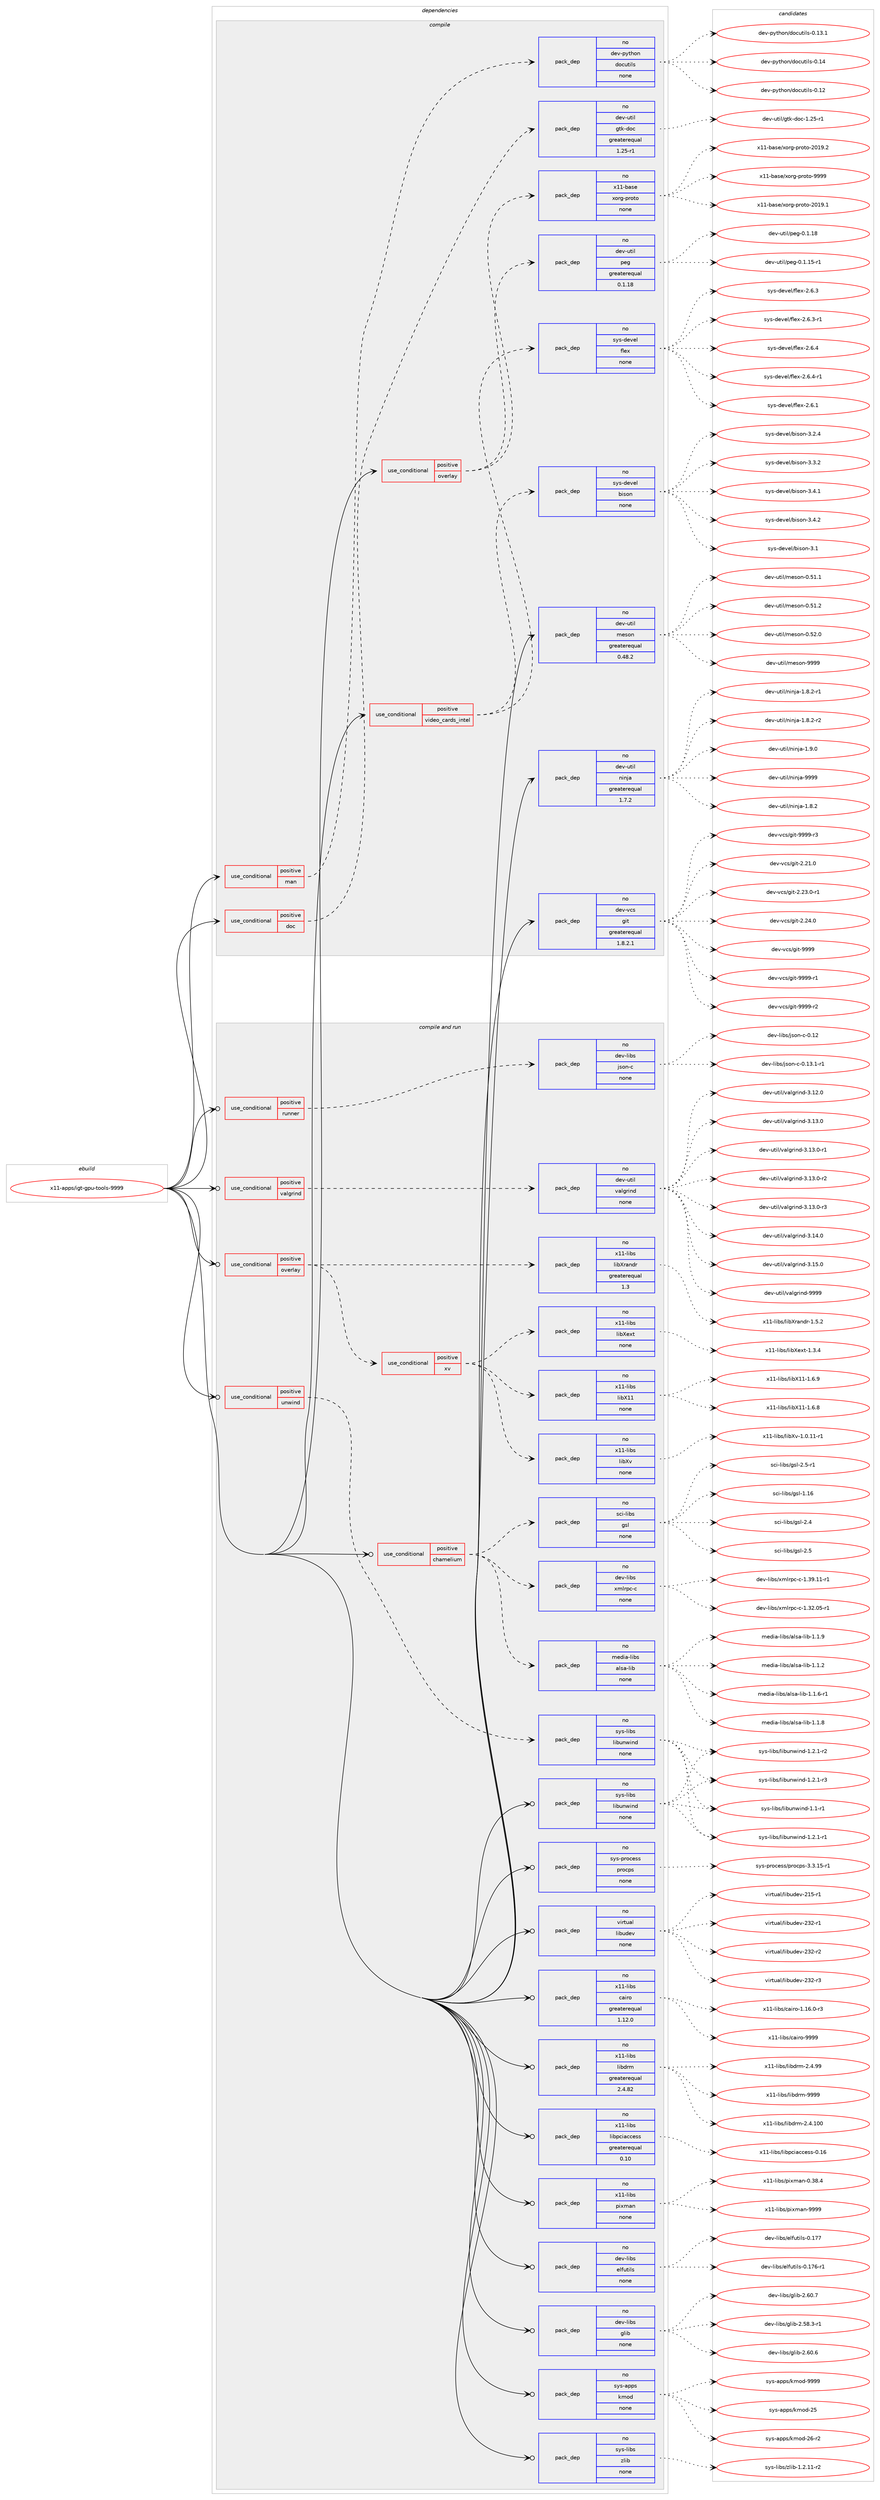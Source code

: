 digraph prolog {

# *************
# Graph options
# *************

newrank=true;
concentrate=true;
compound=true;
graph [rankdir=LR,fontname=Helvetica,fontsize=10,ranksep=1.5];#, ranksep=2.5, nodesep=0.2];
edge  [arrowhead=vee];
node  [fontname=Helvetica,fontsize=10];

# **********
# The ebuild
# **********

subgraph cluster_leftcol {
color=gray;
rank=same;
label=<<i>ebuild</i>>;
id [label="x11-apps/igt-gpu-tools-9999", color=red, width=4, href="../x11-apps/igt-gpu-tools-9999.svg"];
}

# ****************
# The dependencies
# ****************

subgraph cluster_midcol {
color=gray;
label=<<i>dependencies</i>>;
subgraph cluster_compile {
fillcolor="#eeeeee";
style=filled;
label=<<i>compile</i>>;
subgraph cond218821 {
dependency912186 [label=<<TABLE BORDER="0" CELLBORDER="1" CELLSPACING="0" CELLPADDING="4"><TR><TD ROWSPAN="3" CELLPADDING="10">use_conditional</TD></TR><TR><TD>positive</TD></TR><TR><TD>doc</TD></TR></TABLE>>, shape=none, color=red];
subgraph pack676921 {
dependency912187 [label=<<TABLE BORDER="0" CELLBORDER="1" CELLSPACING="0" CELLPADDING="4" WIDTH="220"><TR><TD ROWSPAN="6" CELLPADDING="30">pack_dep</TD></TR><TR><TD WIDTH="110">no</TD></TR><TR><TD>dev-util</TD></TR><TR><TD>gtk-doc</TD></TR><TR><TD>greaterequal</TD></TR><TR><TD>1.25-r1</TD></TR></TABLE>>, shape=none, color=blue];
}
dependency912186:e -> dependency912187:w [weight=20,style="dashed",arrowhead="vee"];
}
id:e -> dependency912186:w [weight=20,style="solid",arrowhead="vee"];
subgraph cond218822 {
dependency912188 [label=<<TABLE BORDER="0" CELLBORDER="1" CELLSPACING="0" CELLPADDING="4"><TR><TD ROWSPAN="3" CELLPADDING="10">use_conditional</TD></TR><TR><TD>positive</TD></TR><TR><TD>man</TD></TR></TABLE>>, shape=none, color=red];
subgraph pack676922 {
dependency912189 [label=<<TABLE BORDER="0" CELLBORDER="1" CELLSPACING="0" CELLPADDING="4" WIDTH="220"><TR><TD ROWSPAN="6" CELLPADDING="30">pack_dep</TD></TR><TR><TD WIDTH="110">no</TD></TR><TR><TD>dev-python</TD></TR><TR><TD>docutils</TD></TR><TR><TD>none</TD></TR><TR><TD></TD></TR></TABLE>>, shape=none, color=blue];
}
dependency912188:e -> dependency912189:w [weight=20,style="dashed",arrowhead="vee"];
}
id:e -> dependency912188:w [weight=20,style="solid",arrowhead="vee"];
subgraph cond218823 {
dependency912190 [label=<<TABLE BORDER="0" CELLBORDER="1" CELLSPACING="0" CELLPADDING="4"><TR><TD ROWSPAN="3" CELLPADDING="10">use_conditional</TD></TR><TR><TD>positive</TD></TR><TR><TD>overlay</TD></TR></TABLE>>, shape=none, color=red];
subgraph pack676923 {
dependency912191 [label=<<TABLE BORDER="0" CELLBORDER="1" CELLSPACING="0" CELLPADDING="4" WIDTH="220"><TR><TD ROWSPAN="6" CELLPADDING="30">pack_dep</TD></TR><TR><TD WIDTH="110">no</TD></TR><TR><TD>dev-util</TD></TR><TR><TD>peg</TD></TR><TR><TD>greaterequal</TD></TR><TR><TD>0.1.18</TD></TR></TABLE>>, shape=none, color=blue];
}
dependency912190:e -> dependency912191:w [weight=20,style="dashed",arrowhead="vee"];
subgraph pack676924 {
dependency912192 [label=<<TABLE BORDER="0" CELLBORDER="1" CELLSPACING="0" CELLPADDING="4" WIDTH="220"><TR><TD ROWSPAN="6" CELLPADDING="30">pack_dep</TD></TR><TR><TD WIDTH="110">no</TD></TR><TR><TD>x11-base</TD></TR><TR><TD>xorg-proto</TD></TR><TR><TD>none</TD></TR><TR><TD></TD></TR></TABLE>>, shape=none, color=blue];
}
dependency912190:e -> dependency912192:w [weight=20,style="dashed",arrowhead="vee"];
}
id:e -> dependency912190:w [weight=20,style="solid",arrowhead="vee"];
subgraph cond218824 {
dependency912193 [label=<<TABLE BORDER="0" CELLBORDER="1" CELLSPACING="0" CELLPADDING="4"><TR><TD ROWSPAN="3" CELLPADDING="10">use_conditional</TD></TR><TR><TD>positive</TD></TR><TR><TD>video_cards_intel</TD></TR></TABLE>>, shape=none, color=red];
subgraph pack676925 {
dependency912194 [label=<<TABLE BORDER="0" CELLBORDER="1" CELLSPACING="0" CELLPADDING="4" WIDTH="220"><TR><TD ROWSPAN="6" CELLPADDING="30">pack_dep</TD></TR><TR><TD WIDTH="110">no</TD></TR><TR><TD>sys-devel</TD></TR><TR><TD>bison</TD></TR><TR><TD>none</TD></TR><TR><TD></TD></TR></TABLE>>, shape=none, color=blue];
}
dependency912193:e -> dependency912194:w [weight=20,style="dashed",arrowhead="vee"];
subgraph pack676926 {
dependency912195 [label=<<TABLE BORDER="0" CELLBORDER="1" CELLSPACING="0" CELLPADDING="4" WIDTH="220"><TR><TD ROWSPAN="6" CELLPADDING="30">pack_dep</TD></TR><TR><TD WIDTH="110">no</TD></TR><TR><TD>sys-devel</TD></TR><TR><TD>flex</TD></TR><TR><TD>none</TD></TR><TR><TD></TD></TR></TABLE>>, shape=none, color=blue];
}
dependency912193:e -> dependency912195:w [weight=20,style="dashed",arrowhead="vee"];
}
id:e -> dependency912193:w [weight=20,style="solid",arrowhead="vee"];
subgraph pack676927 {
dependency912196 [label=<<TABLE BORDER="0" CELLBORDER="1" CELLSPACING="0" CELLPADDING="4" WIDTH="220"><TR><TD ROWSPAN="6" CELLPADDING="30">pack_dep</TD></TR><TR><TD WIDTH="110">no</TD></TR><TR><TD>dev-util</TD></TR><TR><TD>meson</TD></TR><TR><TD>greaterequal</TD></TR><TR><TD>0.48.2</TD></TR></TABLE>>, shape=none, color=blue];
}
id:e -> dependency912196:w [weight=20,style="solid",arrowhead="vee"];
subgraph pack676928 {
dependency912197 [label=<<TABLE BORDER="0" CELLBORDER="1" CELLSPACING="0" CELLPADDING="4" WIDTH="220"><TR><TD ROWSPAN="6" CELLPADDING="30">pack_dep</TD></TR><TR><TD WIDTH="110">no</TD></TR><TR><TD>dev-util</TD></TR><TR><TD>ninja</TD></TR><TR><TD>greaterequal</TD></TR><TR><TD>1.7.2</TD></TR></TABLE>>, shape=none, color=blue];
}
id:e -> dependency912197:w [weight=20,style="solid",arrowhead="vee"];
subgraph pack676929 {
dependency912198 [label=<<TABLE BORDER="0" CELLBORDER="1" CELLSPACING="0" CELLPADDING="4" WIDTH="220"><TR><TD ROWSPAN="6" CELLPADDING="30">pack_dep</TD></TR><TR><TD WIDTH="110">no</TD></TR><TR><TD>dev-vcs</TD></TR><TR><TD>git</TD></TR><TR><TD>greaterequal</TD></TR><TR><TD>1.8.2.1</TD></TR></TABLE>>, shape=none, color=blue];
}
id:e -> dependency912198:w [weight=20,style="solid",arrowhead="vee"];
}
subgraph cluster_compileandrun {
fillcolor="#eeeeee";
style=filled;
label=<<i>compile and run</i>>;
subgraph cond218825 {
dependency912199 [label=<<TABLE BORDER="0" CELLBORDER="1" CELLSPACING="0" CELLPADDING="4"><TR><TD ROWSPAN="3" CELLPADDING="10">use_conditional</TD></TR><TR><TD>positive</TD></TR><TR><TD>chamelium</TD></TR></TABLE>>, shape=none, color=red];
subgraph pack676930 {
dependency912200 [label=<<TABLE BORDER="0" CELLBORDER="1" CELLSPACING="0" CELLPADDING="4" WIDTH="220"><TR><TD ROWSPAN="6" CELLPADDING="30">pack_dep</TD></TR><TR><TD WIDTH="110">no</TD></TR><TR><TD>dev-libs</TD></TR><TR><TD>xmlrpc-c</TD></TR><TR><TD>none</TD></TR><TR><TD></TD></TR></TABLE>>, shape=none, color=blue];
}
dependency912199:e -> dependency912200:w [weight=20,style="dashed",arrowhead="vee"];
subgraph pack676931 {
dependency912201 [label=<<TABLE BORDER="0" CELLBORDER="1" CELLSPACING="0" CELLPADDING="4" WIDTH="220"><TR><TD ROWSPAN="6" CELLPADDING="30">pack_dep</TD></TR><TR><TD WIDTH="110">no</TD></TR><TR><TD>sci-libs</TD></TR><TR><TD>gsl</TD></TR><TR><TD>none</TD></TR><TR><TD></TD></TR></TABLE>>, shape=none, color=blue];
}
dependency912199:e -> dependency912201:w [weight=20,style="dashed",arrowhead="vee"];
subgraph pack676932 {
dependency912202 [label=<<TABLE BORDER="0" CELLBORDER="1" CELLSPACING="0" CELLPADDING="4" WIDTH="220"><TR><TD ROWSPAN="6" CELLPADDING="30">pack_dep</TD></TR><TR><TD WIDTH="110">no</TD></TR><TR><TD>media-libs</TD></TR><TR><TD>alsa-lib</TD></TR><TR><TD>none</TD></TR><TR><TD></TD></TR></TABLE>>, shape=none, color=blue];
}
dependency912199:e -> dependency912202:w [weight=20,style="dashed",arrowhead="vee"];
}
id:e -> dependency912199:w [weight=20,style="solid",arrowhead="odotvee"];
subgraph cond218826 {
dependency912203 [label=<<TABLE BORDER="0" CELLBORDER="1" CELLSPACING="0" CELLPADDING="4"><TR><TD ROWSPAN="3" CELLPADDING="10">use_conditional</TD></TR><TR><TD>positive</TD></TR><TR><TD>overlay</TD></TR></TABLE>>, shape=none, color=red];
subgraph pack676933 {
dependency912204 [label=<<TABLE BORDER="0" CELLBORDER="1" CELLSPACING="0" CELLPADDING="4" WIDTH="220"><TR><TD ROWSPAN="6" CELLPADDING="30">pack_dep</TD></TR><TR><TD WIDTH="110">no</TD></TR><TR><TD>x11-libs</TD></TR><TR><TD>libXrandr</TD></TR><TR><TD>greaterequal</TD></TR><TR><TD>1.3</TD></TR></TABLE>>, shape=none, color=blue];
}
dependency912203:e -> dependency912204:w [weight=20,style="dashed",arrowhead="vee"];
subgraph cond218827 {
dependency912205 [label=<<TABLE BORDER="0" CELLBORDER="1" CELLSPACING="0" CELLPADDING="4"><TR><TD ROWSPAN="3" CELLPADDING="10">use_conditional</TD></TR><TR><TD>positive</TD></TR><TR><TD>xv</TD></TR></TABLE>>, shape=none, color=red];
subgraph pack676934 {
dependency912206 [label=<<TABLE BORDER="0" CELLBORDER="1" CELLSPACING="0" CELLPADDING="4" WIDTH="220"><TR><TD ROWSPAN="6" CELLPADDING="30">pack_dep</TD></TR><TR><TD WIDTH="110">no</TD></TR><TR><TD>x11-libs</TD></TR><TR><TD>libX11</TD></TR><TR><TD>none</TD></TR><TR><TD></TD></TR></TABLE>>, shape=none, color=blue];
}
dependency912205:e -> dependency912206:w [weight=20,style="dashed",arrowhead="vee"];
subgraph pack676935 {
dependency912207 [label=<<TABLE BORDER="0" CELLBORDER="1" CELLSPACING="0" CELLPADDING="4" WIDTH="220"><TR><TD ROWSPAN="6" CELLPADDING="30">pack_dep</TD></TR><TR><TD WIDTH="110">no</TD></TR><TR><TD>x11-libs</TD></TR><TR><TD>libXext</TD></TR><TR><TD>none</TD></TR><TR><TD></TD></TR></TABLE>>, shape=none, color=blue];
}
dependency912205:e -> dependency912207:w [weight=20,style="dashed",arrowhead="vee"];
subgraph pack676936 {
dependency912208 [label=<<TABLE BORDER="0" CELLBORDER="1" CELLSPACING="0" CELLPADDING="4" WIDTH="220"><TR><TD ROWSPAN="6" CELLPADDING="30">pack_dep</TD></TR><TR><TD WIDTH="110">no</TD></TR><TR><TD>x11-libs</TD></TR><TR><TD>libXv</TD></TR><TR><TD>none</TD></TR><TR><TD></TD></TR></TABLE>>, shape=none, color=blue];
}
dependency912205:e -> dependency912208:w [weight=20,style="dashed",arrowhead="vee"];
}
dependency912203:e -> dependency912205:w [weight=20,style="dashed",arrowhead="vee"];
}
id:e -> dependency912203:w [weight=20,style="solid",arrowhead="odotvee"];
subgraph cond218828 {
dependency912209 [label=<<TABLE BORDER="0" CELLBORDER="1" CELLSPACING="0" CELLPADDING="4"><TR><TD ROWSPAN="3" CELLPADDING="10">use_conditional</TD></TR><TR><TD>positive</TD></TR><TR><TD>runner</TD></TR></TABLE>>, shape=none, color=red];
subgraph pack676937 {
dependency912210 [label=<<TABLE BORDER="0" CELLBORDER="1" CELLSPACING="0" CELLPADDING="4" WIDTH="220"><TR><TD ROWSPAN="6" CELLPADDING="30">pack_dep</TD></TR><TR><TD WIDTH="110">no</TD></TR><TR><TD>dev-libs</TD></TR><TR><TD>json-c</TD></TR><TR><TD>none</TD></TR><TR><TD></TD></TR></TABLE>>, shape=none, color=blue];
}
dependency912209:e -> dependency912210:w [weight=20,style="dashed",arrowhead="vee"];
}
id:e -> dependency912209:w [weight=20,style="solid",arrowhead="odotvee"];
subgraph cond218829 {
dependency912211 [label=<<TABLE BORDER="0" CELLBORDER="1" CELLSPACING="0" CELLPADDING="4"><TR><TD ROWSPAN="3" CELLPADDING="10">use_conditional</TD></TR><TR><TD>positive</TD></TR><TR><TD>unwind</TD></TR></TABLE>>, shape=none, color=red];
subgraph pack676938 {
dependency912212 [label=<<TABLE BORDER="0" CELLBORDER="1" CELLSPACING="0" CELLPADDING="4" WIDTH="220"><TR><TD ROWSPAN="6" CELLPADDING="30">pack_dep</TD></TR><TR><TD WIDTH="110">no</TD></TR><TR><TD>sys-libs</TD></TR><TR><TD>libunwind</TD></TR><TR><TD>none</TD></TR><TR><TD></TD></TR></TABLE>>, shape=none, color=blue];
}
dependency912211:e -> dependency912212:w [weight=20,style="dashed",arrowhead="vee"];
}
id:e -> dependency912211:w [weight=20,style="solid",arrowhead="odotvee"];
subgraph cond218830 {
dependency912213 [label=<<TABLE BORDER="0" CELLBORDER="1" CELLSPACING="0" CELLPADDING="4"><TR><TD ROWSPAN="3" CELLPADDING="10">use_conditional</TD></TR><TR><TD>positive</TD></TR><TR><TD>valgrind</TD></TR></TABLE>>, shape=none, color=red];
subgraph pack676939 {
dependency912214 [label=<<TABLE BORDER="0" CELLBORDER="1" CELLSPACING="0" CELLPADDING="4" WIDTH="220"><TR><TD ROWSPAN="6" CELLPADDING="30">pack_dep</TD></TR><TR><TD WIDTH="110">no</TD></TR><TR><TD>dev-util</TD></TR><TR><TD>valgrind</TD></TR><TR><TD>none</TD></TR><TR><TD></TD></TR></TABLE>>, shape=none, color=blue];
}
dependency912213:e -> dependency912214:w [weight=20,style="dashed",arrowhead="vee"];
}
id:e -> dependency912213:w [weight=20,style="solid",arrowhead="odotvee"];
subgraph pack676940 {
dependency912215 [label=<<TABLE BORDER="0" CELLBORDER="1" CELLSPACING="0" CELLPADDING="4" WIDTH="220"><TR><TD ROWSPAN="6" CELLPADDING="30">pack_dep</TD></TR><TR><TD WIDTH="110">no</TD></TR><TR><TD>dev-libs</TD></TR><TR><TD>elfutils</TD></TR><TR><TD>none</TD></TR><TR><TD></TD></TR></TABLE>>, shape=none, color=blue];
}
id:e -> dependency912215:w [weight=20,style="solid",arrowhead="odotvee"];
subgraph pack676941 {
dependency912216 [label=<<TABLE BORDER="0" CELLBORDER="1" CELLSPACING="0" CELLPADDING="4" WIDTH="220"><TR><TD ROWSPAN="6" CELLPADDING="30">pack_dep</TD></TR><TR><TD WIDTH="110">no</TD></TR><TR><TD>dev-libs</TD></TR><TR><TD>glib</TD></TR><TR><TD>none</TD></TR><TR><TD></TD></TR></TABLE>>, shape=none, color=blue];
}
id:e -> dependency912216:w [weight=20,style="solid",arrowhead="odotvee"];
subgraph pack676942 {
dependency912217 [label=<<TABLE BORDER="0" CELLBORDER="1" CELLSPACING="0" CELLPADDING="4" WIDTH="220"><TR><TD ROWSPAN="6" CELLPADDING="30">pack_dep</TD></TR><TR><TD WIDTH="110">no</TD></TR><TR><TD>sys-apps</TD></TR><TR><TD>kmod</TD></TR><TR><TD>none</TD></TR><TR><TD></TD></TR></TABLE>>, shape=none, color=blue];
}
id:e -> dependency912217:w [weight=20,style="solid",arrowhead="odotvee"];
subgraph pack676943 {
dependency912218 [label=<<TABLE BORDER="0" CELLBORDER="1" CELLSPACING="0" CELLPADDING="4" WIDTH="220"><TR><TD ROWSPAN="6" CELLPADDING="30">pack_dep</TD></TR><TR><TD WIDTH="110">no</TD></TR><TR><TD>sys-libs</TD></TR><TR><TD>libunwind</TD></TR><TR><TD>none</TD></TR><TR><TD></TD></TR></TABLE>>, shape=none, color=blue];
}
id:e -> dependency912218:w [weight=20,style="solid",arrowhead="odotvee"];
subgraph pack676944 {
dependency912219 [label=<<TABLE BORDER="0" CELLBORDER="1" CELLSPACING="0" CELLPADDING="4" WIDTH="220"><TR><TD ROWSPAN="6" CELLPADDING="30">pack_dep</TD></TR><TR><TD WIDTH="110">no</TD></TR><TR><TD>sys-libs</TD></TR><TR><TD>zlib</TD></TR><TR><TD>none</TD></TR><TR><TD></TD></TR></TABLE>>, shape=none, color=blue];
}
id:e -> dependency912219:w [weight=20,style="solid",arrowhead="odotvee"];
subgraph pack676945 {
dependency912220 [label=<<TABLE BORDER="0" CELLBORDER="1" CELLSPACING="0" CELLPADDING="4" WIDTH="220"><TR><TD ROWSPAN="6" CELLPADDING="30">pack_dep</TD></TR><TR><TD WIDTH="110">no</TD></TR><TR><TD>sys-process</TD></TR><TR><TD>procps</TD></TR><TR><TD>none</TD></TR><TR><TD></TD></TR></TABLE>>, shape=none, color=blue];
}
id:e -> dependency912220:w [weight=20,style="solid",arrowhead="odotvee"];
subgraph pack676946 {
dependency912221 [label=<<TABLE BORDER="0" CELLBORDER="1" CELLSPACING="0" CELLPADDING="4" WIDTH="220"><TR><TD ROWSPAN="6" CELLPADDING="30">pack_dep</TD></TR><TR><TD WIDTH="110">no</TD></TR><TR><TD>virtual</TD></TR><TR><TD>libudev</TD></TR><TR><TD>none</TD></TR><TR><TD></TD></TR></TABLE>>, shape=none, color=blue];
}
id:e -> dependency912221:w [weight=20,style="solid",arrowhead="odotvee"];
subgraph pack676947 {
dependency912222 [label=<<TABLE BORDER="0" CELLBORDER="1" CELLSPACING="0" CELLPADDING="4" WIDTH="220"><TR><TD ROWSPAN="6" CELLPADDING="30">pack_dep</TD></TR><TR><TD WIDTH="110">no</TD></TR><TR><TD>x11-libs</TD></TR><TR><TD>cairo</TD></TR><TR><TD>greaterequal</TD></TR><TR><TD>1.12.0</TD></TR></TABLE>>, shape=none, color=blue];
}
id:e -> dependency912222:w [weight=20,style="solid",arrowhead="odotvee"];
subgraph pack676948 {
dependency912223 [label=<<TABLE BORDER="0" CELLBORDER="1" CELLSPACING="0" CELLPADDING="4" WIDTH="220"><TR><TD ROWSPAN="6" CELLPADDING="30">pack_dep</TD></TR><TR><TD WIDTH="110">no</TD></TR><TR><TD>x11-libs</TD></TR><TR><TD>libdrm</TD></TR><TR><TD>greaterequal</TD></TR><TR><TD>2.4.82</TD></TR></TABLE>>, shape=none, color=blue];
}
id:e -> dependency912223:w [weight=20,style="solid",arrowhead="odotvee"];
subgraph pack676949 {
dependency912224 [label=<<TABLE BORDER="0" CELLBORDER="1" CELLSPACING="0" CELLPADDING="4" WIDTH="220"><TR><TD ROWSPAN="6" CELLPADDING="30">pack_dep</TD></TR><TR><TD WIDTH="110">no</TD></TR><TR><TD>x11-libs</TD></TR><TR><TD>libpciaccess</TD></TR><TR><TD>greaterequal</TD></TR><TR><TD>0.10</TD></TR></TABLE>>, shape=none, color=blue];
}
id:e -> dependency912224:w [weight=20,style="solid",arrowhead="odotvee"];
subgraph pack676950 {
dependency912225 [label=<<TABLE BORDER="0" CELLBORDER="1" CELLSPACING="0" CELLPADDING="4" WIDTH="220"><TR><TD ROWSPAN="6" CELLPADDING="30">pack_dep</TD></TR><TR><TD WIDTH="110">no</TD></TR><TR><TD>x11-libs</TD></TR><TR><TD>pixman</TD></TR><TR><TD>none</TD></TR><TR><TD></TD></TR></TABLE>>, shape=none, color=blue];
}
id:e -> dependency912225:w [weight=20,style="solid",arrowhead="odotvee"];
}
subgraph cluster_run {
fillcolor="#eeeeee";
style=filled;
label=<<i>run</i>>;
}
}

# **************
# The candidates
# **************

subgraph cluster_choices {
rank=same;
color=gray;
label=<<i>candidates</i>>;

subgraph choice676921 {
color=black;
nodesep=1;
choice1001011184511711610510847103116107451001119945494650534511449 [label="dev-util/gtk-doc-1.25-r1", color=red, width=4,href="../dev-util/gtk-doc-1.25-r1.svg"];
dependency912187:e -> choice1001011184511711610510847103116107451001119945494650534511449:w [style=dotted,weight="100"];
}
subgraph choice676922 {
color=black;
nodesep=1;
choice1001011184511212111610411111047100111991171161051081154548464950 [label="dev-python/docutils-0.12", color=red, width=4,href="../dev-python/docutils-0.12.svg"];
choice10010111845112121116104111110471001119911711610510811545484649514649 [label="dev-python/docutils-0.13.1", color=red, width=4,href="../dev-python/docutils-0.13.1.svg"];
choice1001011184511212111610411111047100111991171161051081154548464952 [label="dev-python/docutils-0.14", color=red, width=4,href="../dev-python/docutils-0.14.svg"];
dependency912189:e -> choice1001011184511212111610411111047100111991171161051081154548464950:w [style=dotted,weight="100"];
dependency912189:e -> choice10010111845112121116104111110471001119911711610510811545484649514649:w [style=dotted,weight="100"];
dependency912189:e -> choice1001011184511212111610411111047100111991171161051081154548464952:w [style=dotted,weight="100"];
}
subgraph choice676923 {
color=black;
nodesep=1;
choice1001011184511711610510847112101103454846494649534511449 [label="dev-util/peg-0.1.15-r1", color=red, width=4,href="../dev-util/peg-0.1.15-r1.svg"];
choice100101118451171161051084711210110345484649464956 [label="dev-util/peg-0.1.18", color=red, width=4,href="../dev-util/peg-0.1.18.svg"];
dependency912191:e -> choice1001011184511711610510847112101103454846494649534511449:w [style=dotted,weight="100"];
dependency912191:e -> choice100101118451171161051084711210110345484649464956:w [style=dotted,weight="100"];
}
subgraph choice676924 {
color=black;
nodesep=1;
choice1204949459897115101471201111141034511211411111611145504849574649 [label="x11-base/xorg-proto-2019.1", color=red, width=4,href="../x11-base/xorg-proto-2019.1.svg"];
choice1204949459897115101471201111141034511211411111611145504849574650 [label="x11-base/xorg-proto-2019.2", color=red, width=4,href="../x11-base/xorg-proto-2019.2.svg"];
choice120494945989711510147120111114103451121141111161114557575757 [label="x11-base/xorg-proto-9999", color=red, width=4,href="../x11-base/xorg-proto-9999.svg"];
dependency912192:e -> choice1204949459897115101471201111141034511211411111611145504849574649:w [style=dotted,weight="100"];
dependency912192:e -> choice1204949459897115101471201111141034511211411111611145504849574650:w [style=dotted,weight="100"];
dependency912192:e -> choice120494945989711510147120111114103451121141111161114557575757:w [style=dotted,weight="100"];
}
subgraph choice676925 {
color=black;
nodesep=1;
choice11512111545100101118101108479810511511111045514649 [label="sys-devel/bison-3.1", color=red, width=4,href="../sys-devel/bison-3.1.svg"];
choice115121115451001011181011084798105115111110455146504652 [label="sys-devel/bison-3.2.4", color=red, width=4,href="../sys-devel/bison-3.2.4.svg"];
choice115121115451001011181011084798105115111110455146514650 [label="sys-devel/bison-3.3.2", color=red, width=4,href="../sys-devel/bison-3.3.2.svg"];
choice115121115451001011181011084798105115111110455146524649 [label="sys-devel/bison-3.4.1", color=red, width=4,href="../sys-devel/bison-3.4.1.svg"];
choice115121115451001011181011084798105115111110455146524650 [label="sys-devel/bison-3.4.2", color=red, width=4,href="../sys-devel/bison-3.4.2.svg"];
dependency912194:e -> choice11512111545100101118101108479810511511111045514649:w [style=dotted,weight="100"];
dependency912194:e -> choice115121115451001011181011084798105115111110455146504652:w [style=dotted,weight="100"];
dependency912194:e -> choice115121115451001011181011084798105115111110455146514650:w [style=dotted,weight="100"];
dependency912194:e -> choice115121115451001011181011084798105115111110455146524649:w [style=dotted,weight="100"];
dependency912194:e -> choice115121115451001011181011084798105115111110455146524650:w [style=dotted,weight="100"];
}
subgraph choice676926 {
color=black;
nodesep=1;
choice1151211154510010111810110847102108101120455046544649 [label="sys-devel/flex-2.6.1", color=red, width=4,href="../sys-devel/flex-2.6.1.svg"];
choice1151211154510010111810110847102108101120455046544651 [label="sys-devel/flex-2.6.3", color=red, width=4,href="../sys-devel/flex-2.6.3.svg"];
choice11512111545100101118101108471021081011204550465446514511449 [label="sys-devel/flex-2.6.3-r1", color=red, width=4,href="../sys-devel/flex-2.6.3-r1.svg"];
choice1151211154510010111810110847102108101120455046544652 [label="sys-devel/flex-2.6.4", color=red, width=4,href="../sys-devel/flex-2.6.4.svg"];
choice11512111545100101118101108471021081011204550465446524511449 [label="sys-devel/flex-2.6.4-r1", color=red, width=4,href="../sys-devel/flex-2.6.4-r1.svg"];
dependency912195:e -> choice1151211154510010111810110847102108101120455046544649:w [style=dotted,weight="100"];
dependency912195:e -> choice1151211154510010111810110847102108101120455046544651:w [style=dotted,weight="100"];
dependency912195:e -> choice11512111545100101118101108471021081011204550465446514511449:w [style=dotted,weight="100"];
dependency912195:e -> choice1151211154510010111810110847102108101120455046544652:w [style=dotted,weight="100"];
dependency912195:e -> choice11512111545100101118101108471021081011204550465446524511449:w [style=dotted,weight="100"];
}
subgraph choice676927 {
color=black;
nodesep=1;
choice100101118451171161051084710910111511111045484653494649 [label="dev-util/meson-0.51.1", color=red, width=4,href="../dev-util/meson-0.51.1.svg"];
choice100101118451171161051084710910111511111045484653494650 [label="dev-util/meson-0.51.2", color=red, width=4,href="../dev-util/meson-0.51.2.svg"];
choice100101118451171161051084710910111511111045484653504648 [label="dev-util/meson-0.52.0", color=red, width=4,href="../dev-util/meson-0.52.0.svg"];
choice10010111845117116105108471091011151111104557575757 [label="dev-util/meson-9999", color=red, width=4,href="../dev-util/meson-9999.svg"];
dependency912196:e -> choice100101118451171161051084710910111511111045484653494649:w [style=dotted,weight="100"];
dependency912196:e -> choice100101118451171161051084710910111511111045484653494650:w [style=dotted,weight="100"];
dependency912196:e -> choice100101118451171161051084710910111511111045484653504648:w [style=dotted,weight="100"];
dependency912196:e -> choice10010111845117116105108471091011151111104557575757:w [style=dotted,weight="100"];
}
subgraph choice676928 {
color=black;
nodesep=1;
choice100101118451171161051084711010511010697454946564650 [label="dev-util/ninja-1.8.2", color=red, width=4,href="../dev-util/ninja-1.8.2.svg"];
choice1001011184511711610510847110105110106974549465646504511449 [label="dev-util/ninja-1.8.2-r1", color=red, width=4,href="../dev-util/ninja-1.8.2-r1.svg"];
choice1001011184511711610510847110105110106974549465646504511450 [label="dev-util/ninja-1.8.2-r2", color=red, width=4,href="../dev-util/ninja-1.8.2-r2.svg"];
choice100101118451171161051084711010511010697454946574648 [label="dev-util/ninja-1.9.0", color=red, width=4,href="../dev-util/ninja-1.9.0.svg"];
choice1001011184511711610510847110105110106974557575757 [label="dev-util/ninja-9999", color=red, width=4,href="../dev-util/ninja-9999.svg"];
dependency912197:e -> choice100101118451171161051084711010511010697454946564650:w [style=dotted,weight="100"];
dependency912197:e -> choice1001011184511711610510847110105110106974549465646504511449:w [style=dotted,weight="100"];
dependency912197:e -> choice1001011184511711610510847110105110106974549465646504511450:w [style=dotted,weight="100"];
dependency912197:e -> choice100101118451171161051084711010511010697454946574648:w [style=dotted,weight="100"];
dependency912197:e -> choice1001011184511711610510847110105110106974557575757:w [style=dotted,weight="100"];
}
subgraph choice676929 {
color=black;
nodesep=1;
choice10010111845118991154710310511645504650494648 [label="dev-vcs/git-2.21.0", color=red, width=4,href="../dev-vcs/git-2.21.0.svg"];
choice100101118451189911547103105116455046505146484511449 [label="dev-vcs/git-2.23.0-r1", color=red, width=4,href="../dev-vcs/git-2.23.0-r1.svg"];
choice10010111845118991154710310511645504650524648 [label="dev-vcs/git-2.24.0", color=red, width=4,href="../dev-vcs/git-2.24.0.svg"];
choice1001011184511899115471031051164557575757 [label="dev-vcs/git-9999", color=red, width=4,href="../dev-vcs/git-9999.svg"];
choice10010111845118991154710310511645575757574511449 [label="dev-vcs/git-9999-r1", color=red, width=4,href="../dev-vcs/git-9999-r1.svg"];
choice10010111845118991154710310511645575757574511450 [label="dev-vcs/git-9999-r2", color=red, width=4,href="../dev-vcs/git-9999-r2.svg"];
choice10010111845118991154710310511645575757574511451 [label="dev-vcs/git-9999-r3", color=red, width=4,href="../dev-vcs/git-9999-r3.svg"];
dependency912198:e -> choice10010111845118991154710310511645504650494648:w [style=dotted,weight="100"];
dependency912198:e -> choice100101118451189911547103105116455046505146484511449:w [style=dotted,weight="100"];
dependency912198:e -> choice10010111845118991154710310511645504650524648:w [style=dotted,weight="100"];
dependency912198:e -> choice1001011184511899115471031051164557575757:w [style=dotted,weight="100"];
dependency912198:e -> choice10010111845118991154710310511645575757574511449:w [style=dotted,weight="100"];
dependency912198:e -> choice10010111845118991154710310511645575757574511450:w [style=dotted,weight="100"];
dependency912198:e -> choice10010111845118991154710310511645575757574511451:w [style=dotted,weight="100"];
}
subgraph choice676930 {
color=black;
nodesep=1;
choice10010111845108105981154712010910811411299459945494651504648534511449 [label="dev-libs/xmlrpc-c-1.32.05-r1", color=red, width=4,href="../dev-libs/xmlrpc-c-1.32.05-r1.svg"];
choice10010111845108105981154712010910811411299459945494651574649494511449 [label="dev-libs/xmlrpc-c-1.39.11-r1", color=red, width=4,href="../dev-libs/xmlrpc-c-1.39.11-r1.svg"];
dependency912200:e -> choice10010111845108105981154712010910811411299459945494651504648534511449:w [style=dotted,weight="100"];
dependency912200:e -> choice10010111845108105981154712010910811411299459945494651574649494511449:w [style=dotted,weight="100"];
}
subgraph choice676931 {
color=black;
nodesep=1;
choice115991054510810598115471031151084549464954 [label="sci-libs/gsl-1.16", color=red, width=4,href="../sci-libs/gsl-1.16.svg"];
choice1159910545108105981154710311510845504652 [label="sci-libs/gsl-2.4", color=red, width=4,href="../sci-libs/gsl-2.4.svg"];
choice1159910545108105981154710311510845504653 [label="sci-libs/gsl-2.5", color=red, width=4,href="../sci-libs/gsl-2.5.svg"];
choice11599105451081059811547103115108455046534511449 [label="sci-libs/gsl-2.5-r1", color=red, width=4,href="../sci-libs/gsl-2.5-r1.svg"];
dependency912201:e -> choice115991054510810598115471031151084549464954:w [style=dotted,weight="100"];
dependency912201:e -> choice1159910545108105981154710311510845504652:w [style=dotted,weight="100"];
dependency912201:e -> choice1159910545108105981154710311510845504653:w [style=dotted,weight="100"];
dependency912201:e -> choice11599105451081059811547103115108455046534511449:w [style=dotted,weight="100"];
}
subgraph choice676932 {
color=black;
nodesep=1;
choice1091011001059745108105981154797108115974510810598454946494650 [label="media-libs/alsa-lib-1.1.2", color=red, width=4,href="../media-libs/alsa-lib-1.1.2.svg"];
choice10910110010597451081059811547971081159745108105984549464946544511449 [label="media-libs/alsa-lib-1.1.6-r1", color=red, width=4,href="../media-libs/alsa-lib-1.1.6-r1.svg"];
choice1091011001059745108105981154797108115974510810598454946494656 [label="media-libs/alsa-lib-1.1.8", color=red, width=4,href="../media-libs/alsa-lib-1.1.8.svg"];
choice1091011001059745108105981154797108115974510810598454946494657 [label="media-libs/alsa-lib-1.1.9", color=red, width=4,href="../media-libs/alsa-lib-1.1.9.svg"];
dependency912202:e -> choice1091011001059745108105981154797108115974510810598454946494650:w [style=dotted,weight="100"];
dependency912202:e -> choice10910110010597451081059811547971081159745108105984549464946544511449:w [style=dotted,weight="100"];
dependency912202:e -> choice1091011001059745108105981154797108115974510810598454946494656:w [style=dotted,weight="100"];
dependency912202:e -> choice1091011001059745108105981154797108115974510810598454946494657:w [style=dotted,weight="100"];
}
subgraph choice676933 {
color=black;
nodesep=1;
choice1204949451081059811547108105988811497110100114454946534650 [label="x11-libs/libXrandr-1.5.2", color=red, width=4,href="../x11-libs/libXrandr-1.5.2.svg"];
dependency912204:e -> choice1204949451081059811547108105988811497110100114454946534650:w [style=dotted,weight="100"];
}
subgraph choice676934 {
color=black;
nodesep=1;
choice120494945108105981154710810598884949454946544656 [label="x11-libs/libX11-1.6.8", color=red, width=4,href="../x11-libs/libX11-1.6.8.svg"];
choice120494945108105981154710810598884949454946544657 [label="x11-libs/libX11-1.6.9", color=red, width=4,href="../x11-libs/libX11-1.6.9.svg"];
dependency912206:e -> choice120494945108105981154710810598884949454946544656:w [style=dotted,weight="100"];
dependency912206:e -> choice120494945108105981154710810598884949454946544657:w [style=dotted,weight="100"];
}
subgraph choice676935 {
color=black;
nodesep=1;
choice12049494510810598115471081059888101120116454946514652 [label="x11-libs/libXext-1.3.4", color=red, width=4,href="../x11-libs/libXext-1.3.4.svg"];
dependency912207:e -> choice12049494510810598115471081059888101120116454946514652:w [style=dotted,weight="100"];
}
subgraph choice676936 {
color=black;
nodesep=1;
choice12049494510810598115471081059888118454946484649494511449 [label="x11-libs/libXv-1.0.11-r1", color=red, width=4,href="../x11-libs/libXv-1.0.11-r1.svg"];
dependency912208:e -> choice12049494510810598115471081059888118454946484649494511449:w [style=dotted,weight="100"];
}
subgraph choice676937 {
color=black;
nodesep=1;
choice10010111845108105981154710611511111045994548464950 [label="dev-libs/json-c-0.12", color=red, width=4,href="../dev-libs/json-c-0.12.svg"];
choice1001011184510810598115471061151111104599454846495146494511449 [label="dev-libs/json-c-0.13.1-r1", color=red, width=4,href="../dev-libs/json-c-0.13.1-r1.svg"];
dependency912210:e -> choice10010111845108105981154710611511111045994548464950:w [style=dotted,weight="100"];
dependency912210:e -> choice1001011184510810598115471061151111104599454846495146494511449:w [style=dotted,weight="100"];
}
subgraph choice676938 {
color=black;
nodesep=1;
choice11512111545108105981154710810598117110119105110100454946494511449 [label="sys-libs/libunwind-1.1-r1", color=red, width=4,href="../sys-libs/libunwind-1.1-r1.svg"];
choice115121115451081059811547108105981171101191051101004549465046494511449 [label="sys-libs/libunwind-1.2.1-r1", color=red, width=4,href="../sys-libs/libunwind-1.2.1-r1.svg"];
choice115121115451081059811547108105981171101191051101004549465046494511450 [label="sys-libs/libunwind-1.2.1-r2", color=red, width=4,href="../sys-libs/libunwind-1.2.1-r2.svg"];
choice115121115451081059811547108105981171101191051101004549465046494511451 [label="sys-libs/libunwind-1.2.1-r3", color=red, width=4,href="../sys-libs/libunwind-1.2.1-r3.svg"];
dependency912212:e -> choice11512111545108105981154710810598117110119105110100454946494511449:w [style=dotted,weight="100"];
dependency912212:e -> choice115121115451081059811547108105981171101191051101004549465046494511449:w [style=dotted,weight="100"];
dependency912212:e -> choice115121115451081059811547108105981171101191051101004549465046494511450:w [style=dotted,weight="100"];
dependency912212:e -> choice115121115451081059811547108105981171101191051101004549465046494511451:w [style=dotted,weight="100"];
}
subgraph choice676939 {
color=black;
nodesep=1;
choice10010111845117116105108471189710810311410511010045514649504648 [label="dev-util/valgrind-3.12.0", color=red, width=4,href="../dev-util/valgrind-3.12.0.svg"];
choice10010111845117116105108471189710810311410511010045514649514648 [label="dev-util/valgrind-3.13.0", color=red, width=4,href="../dev-util/valgrind-3.13.0.svg"];
choice100101118451171161051084711897108103114105110100455146495146484511449 [label="dev-util/valgrind-3.13.0-r1", color=red, width=4,href="../dev-util/valgrind-3.13.0-r1.svg"];
choice100101118451171161051084711897108103114105110100455146495146484511450 [label="dev-util/valgrind-3.13.0-r2", color=red, width=4,href="../dev-util/valgrind-3.13.0-r2.svg"];
choice100101118451171161051084711897108103114105110100455146495146484511451 [label="dev-util/valgrind-3.13.0-r3", color=red, width=4,href="../dev-util/valgrind-3.13.0-r3.svg"];
choice10010111845117116105108471189710810311410511010045514649524648 [label="dev-util/valgrind-3.14.0", color=red, width=4,href="../dev-util/valgrind-3.14.0.svg"];
choice10010111845117116105108471189710810311410511010045514649534648 [label="dev-util/valgrind-3.15.0", color=red, width=4,href="../dev-util/valgrind-3.15.0.svg"];
choice1001011184511711610510847118971081031141051101004557575757 [label="dev-util/valgrind-9999", color=red, width=4,href="../dev-util/valgrind-9999.svg"];
dependency912214:e -> choice10010111845117116105108471189710810311410511010045514649504648:w [style=dotted,weight="100"];
dependency912214:e -> choice10010111845117116105108471189710810311410511010045514649514648:w [style=dotted,weight="100"];
dependency912214:e -> choice100101118451171161051084711897108103114105110100455146495146484511449:w [style=dotted,weight="100"];
dependency912214:e -> choice100101118451171161051084711897108103114105110100455146495146484511450:w [style=dotted,weight="100"];
dependency912214:e -> choice100101118451171161051084711897108103114105110100455146495146484511451:w [style=dotted,weight="100"];
dependency912214:e -> choice10010111845117116105108471189710810311410511010045514649524648:w [style=dotted,weight="100"];
dependency912214:e -> choice10010111845117116105108471189710810311410511010045514649534648:w [style=dotted,weight="100"];
dependency912214:e -> choice1001011184511711610510847118971081031141051101004557575757:w [style=dotted,weight="100"];
}
subgraph choice676940 {
color=black;
nodesep=1;
choice1001011184510810598115471011081021171161051081154548464955544511449 [label="dev-libs/elfutils-0.176-r1", color=red, width=4,href="../dev-libs/elfutils-0.176-r1.svg"];
choice100101118451081059811547101108102117116105108115454846495555 [label="dev-libs/elfutils-0.177", color=red, width=4,href="../dev-libs/elfutils-0.177.svg"];
dependency912215:e -> choice1001011184510810598115471011081021171161051081154548464955544511449:w [style=dotted,weight="100"];
dependency912215:e -> choice100101118451081059811547101108102117116105108115454846495555:w [style=dotted,weight="100"];
}
subgraph choice676941 {
color=black;
nodesep=1;
choice10010111845108105981154710310810598455046535646514511449 [label="dev-libs/glib-2.58.3-r1", color=red, width=4,href="../dev-libs/glib-2.58.3-r1.svg"];
choice1001011184510810598115471031081059845504654484654 [label="dev-libs/glib-2.60.6", color=red, width=4,href="../dev-libs/glib-2.60.6.svg"];
choice1001011184510810598115471031081059845504654484655 [label="dev-libs/glib-2.60.7", color=red, width=4,href="../dev-libs/glib-2.60.7.svg"];
dependency912216:e -> choice10010111845108105981154710310810598455046535646514511449:w [style=dotted,weight="100"];
dependency912216:e -> choice1001011184510810598115471031081059845504654484654:w [style=dotted,weight="100"];
dependency912216:e -> choice1001011184510810598115471031081059845504654484655:w [style=dotted,weight="100"];
}
subgraph choice676942 {
color=black;
nodesep=1;
choice115121115459711211211547107109111100455053 [label="sys-apps/kmod-25", color=red, width=4,href="../sys-apps/kmod-25.svg"];
choice1151211154597112112115471071091111004550544511450 [label="sys-apps/kmod-26-r2", color=red, width=4,href="../sys-apps/kmod-26-r2.svg"];
choice1151211154597112112115471071091111004557575757 [label="sys-apps/kmod-9999", color=red, width=4,href="../sys-apps/kmod-9999.svg"];
dependency912217:e -> choice115121115459711211211547107109111100455053:w [style=dotted,weight="100"];
dependency912217:e -> choice1151211154597112112115471071091111004550544511450:w [style=dotted,weight="100"];
dependency912217:e -> choice1151211154597112112115471071091111004557575757:w [style=dotted,weight="100"];
}
subgraph choice676943 {
color=black;
nodesep=1;
choice11512111545108105981154710810598117110119105110100454946494511449 [label="sys-libs/libunwind-1.1-r1", color=red, width=4,href="../sys-libs/libunwind-1.1-r1.svg"];
choice115121115451081059811547108105981171101191051101004549465046494511449 [label="sys-libs/libunwind-1.2.1-r1", color=red, width=4,href="../sys-libs/libunwind-1.2.1-r1.svg"];
choice115121115451081059811547108105981171101191051101004549465046494511450 [label="sys-libs/libunwind-1.2.1-r2", color=red, width=4,href="../sys-libs/libunwind-1.2.1-r2.svg"];
choice115121115451081059811547108105981171101191051101004549465046494511451 [label="sys-libs/libunwind-1.2.1-r3", color=red, width=4,href="../sys-libs/libunwind-1.2.1-r3.svg"];
dependency912218:e -> choice11512111545108105981154710810598117110119105110100454946494511449:w [style=dotted,weight="100"];
dependency912218:e -> choice115121115451081059811547108105981171101191051101004549465046494511449:w [style=dotted,weight="100"];
dependency912218:e -> choice115121115451081059811547108105981171101191051101004549465046494511450:w [style=dotted,weight="100"];
dependency912218:e -> choice115121115451081059811547108105981171101191051101004549465046494511451:w [style=dotted,weight="100"];
}
subgraph choice676944 {
color=black;
nodesep=1;
choice11512111545108105981154712210810598454946504649494511450 [label="sys-libs/zlib-1.2.11-r2", color=red, width=4,href="../sys-libs/zlib-1.2.11-r2.svg"];
dependency912219:e -> choice11512111545108105981154712210810598454946504649494511450:w [style=dotted,weight="100"];
}
subgraph choice676945 {
color=black;
nodesep=1;
choice11512111545112114111991011151154711211411199112115455146514649534511449 [label="sys-process/procps-3.3.15-r1", color=red, width=4,href="../sys-process/procps-3.3.15-r1.svg"];
dependency912220:e -> choice11512111545112114111991011151154711211411199112115455146514649534511449:w [style=dotted,weight="100"];
}
subgraph choice676946 {
color=black;
nodesep=1;
choice118105114116117971084710810598117100101118455049534511449 [label="virtual/libudev-215-r1", color=red, width=4,href="../virtual/libudev-215-r1.svg"];
choice118105114116117971084710810598117100101118455051504511449 [label="virtual/libudev-232-r1", color=red, width=4,href="../virtual/libudev-232-r1.svg"];
choice118105114116117971084710810598117100101118455051504511450 [label="virtual/libudev-232-r2", color=red, width=4,href="../virtual/libudev-232-r2.svg"];
choice118105114116117971084710810598117100101118455051504511451 [label="virtual/libudev-232-r3", color=red, width=4,href="../virtual/libudev-232-r3.svg"];
dependency912221:e -> choice118105114116117971084710810598117100101118455049534511449:w [style=dotted,weight="100"];
dependency912221:e -> choice118105114116117971084710810598117100101118455051504511449:w [style=dotted,weight="100"];
dependency912221:e -> choice118105114116117971084710810598117100101118455051504511450:w [style=dotted,weight="100"];
dependency912221:e -> choice118105114116117971084710810598117100101118455051504511451:w [style=dotted,weight="100"];
}
subgraph choice676947 {
color=black;
nodesep=1;
choice12049494510810598115479997105114111454946495446484511451 [label="x11-libs/cairo-1.16.0-r3", color=red, width=4,href="../x11-libs/cairo-1.16.0-r3.svg"];
choice120494945108105981154799971051141114557575757 [label="x11-libs/cairo-9999", color=red, width=4,href="../x11-libs/cairo-9999.svg"];
dependency912222:e -> choice12049494510810598115479997105114111454946495446484511451:w [style=dotted,weight="100"];
dependency912222:e -> choice120494945108105981154799971051141114557575757:w [style=dotted,weight="100"];
}
subgraph choice676948 {
color=black;
nodesep=1;
choice1204949451081059811547108105981001141094550465246494848 [label="x11-libs/libdrm-2.4.100", color=red, width=4,href="../x11-libs/libdrm-2.4.100.svg"];
choice12049494510810598115471081059810011410945504652465757 [label="x11-libs/libdrm-2.4.99", color=red, width=4,href="../x11-libs/libdrm-2.4.99.svg"];
choice1204949451081059811547108105981001141094557575757 [label="x11-libs/libdrm-9999", color=red, width=4,href="../x11-libs/libdrm-9999.svg"];
dependency912223:e -> choice1204949451081059811547108105981001141094550465246494848:w [style=dotted,weight="100"];
dependency912223:e -> choice12049494510810598115471081059810011410945504652465757:w [style=dotted,weight="100"];
dependency912223:e -> choice1204949451081059811547108105981001141094557575757:w [style=dotted,weight="100"];
}
subgraph choice676949 {
color=black;
nodesep=1;
choice120494945108105981154710810598112991059799991011151154548464954 [label="x11-libs/libpciaccess-0.16", color=red, width=4,href="../x11-libs/libpciaccess-0.16.svg"];
dependency912224:e -> choice120494945108105981154710810598112991059799991011151154548464954:w [style=dotted,weight="100"];
}
subgraph choice676950 {
color=black;
nodesep=1;
choice12049494510810598115471121051201099711045484651564652 [label="x11-libs/pixman-0.38.4", color=red, width=4,href="../x11-libs/pixman-0.38.4.svg"];
choice1204949451081059811547112105120109971104557575757 [label="x11-libs/pixman-9999", color=red, width=4,href="../x11-libs/pixman-9999.svg"];
dependency912225:e -> choice12049494510810598115471121051201099711045484651564652:w [style=dotted,weight="100"];
dependency912225:e -> choice1204949451081059811547112105120109971104557575757:w [style=dotted,weight="100"];
}
}

}
